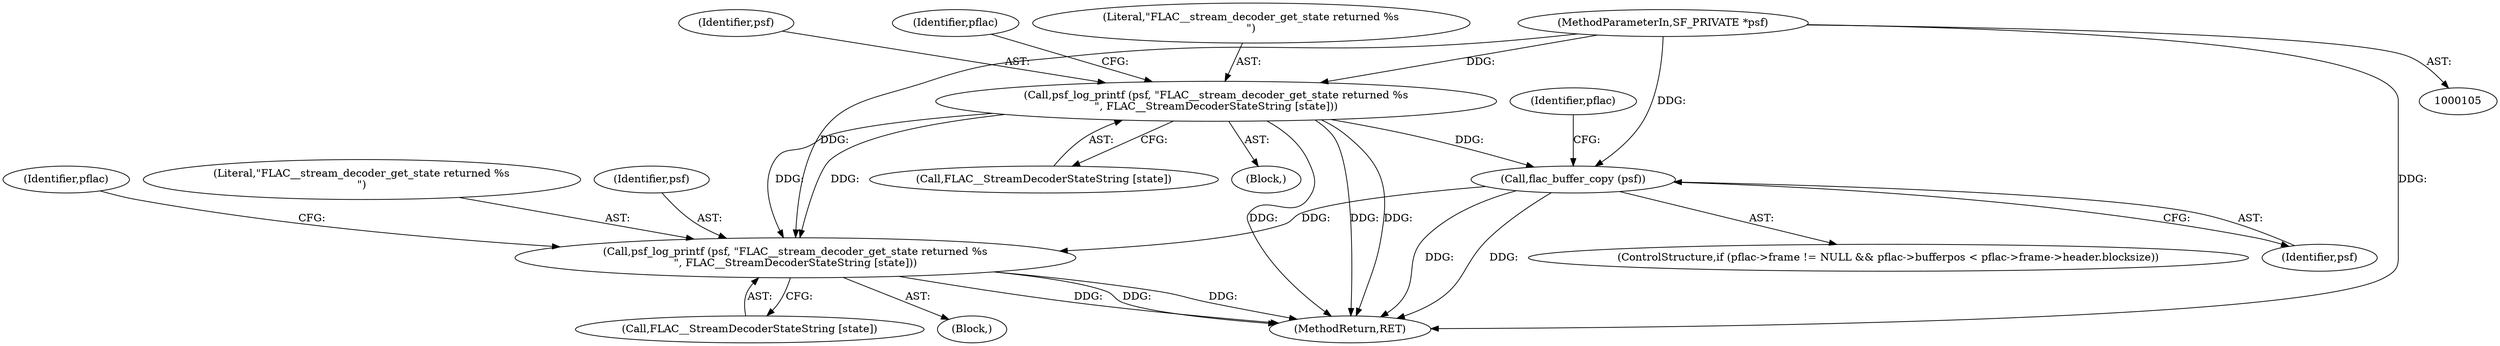 digraph "0_libsndfile_60b234301adf258786d8b90be5c1d437fc8799e0_0@array" {
"1000203" [label="(Call,psf_log_printf (psf, \"FLAC__stream_decoder_get_state returned %s\n\", FLAC__StreamDecoderStateString [state]))"];
"1000144" [label="(Call,psf_log_printf (psf, \"FLAC__stream_decoder_get_state returned %s\n\", FLAC__StreamDecoderStateString [state]))"];
"1000106" [label="(MethodParameterIn,SF_PRIVATE *psf)"];
"1000173" [label="(Call,flac_buffer_copy (psf))"];
"1000152" [label="(Identifier,pflac)"];
"1000211" [label="(Identifier,pflac)"];
"1000146" [label="(Literal,\"FLAC__stream_decoder_get_state returned %s\n\")"];
"1000203" [label="(Call,psf_log_printf (psf, \"FLAC__stream_decoder_get_state returned %s\n\", FLAC__StreamDecoderStateString [state]))"];
"1000145" [label="(Identifier,psf)"];
"1000173" [label="(Call,flac_buffer_copy (psf))"];
"1000155" [label="(ControlStructure,if (pflac->frame != NULL && pflac->bufferpos < pflac->frame->header.blocksize))"];
"1000206" [label="(Call,FLAC__StreamDecoderStateString [state])"];
"1000205" [label="(Literal,\"FLAC__stream_decoder_get_state returned %s\n\")"];
"1000174" [label="(Identifier,psf)"];
"1000204" [label="(Identifier,psf)"];
"1000178" [label="(Identifier,pflac)"];
"1000202" [label="(Block,)"];
"1000144" [label="(Call,psf_log_printf (psf, \"FLAC__stream_decoder_get_state returned %s\n\", FLAC__StreamDecoderStateString [state]))"];
"1000143" [label="(Block,)"];
"1000147" [label="(Call,FLAC__StreamDecoderStateString [state])"];
"1000224" [label="(MethodReturn,RET)"];
"1000106" [label="(MethodParameterIn,SF_PRIVATE *psf)"];
"1000203" -> "1000202"  [label="AST: "];
"1000203" -> "1000206"  [label="CFG: "];
"1000204" -> "1000203"  [label="AST: "];
"1000205" -> "1000203"  [label="AST: "];
"1000206" -> "1000203"  [label="AST: "];
"1000211" -> "1000203"  [label="CFG: "];
"1000203" -> "1000224"  [label="DDG: "];
"1000203" -> "1000224"  [label="DDG: "];
"1000203" -> "1000224"  [label="DDG: "];
"1000144" -> "1000203"  [label="DDG: "];
"1000144" -> "1000203"  [label="DDG: "];
"1000173" -> "1000203"  [label="DDG: "];
"1000106" -> "1000203"  [label="DDG: "];
"1000144" -> "1000143"  [label="AST: "];
"1000144" -> "1000147"  [label="CFG: "];
"1000145" -> "1000144"  [label="AST: "];
"1000146" -> "1000144"  [label="AST: "];
"1000147" -> "1000144"  [label="AST: "];
"1000152" -> "1000144"  [label="CFG: "];
"1000144" -> "1000224"  [label="DDG: "];
"1000144" -> "1000224"  [label="DDG: "];
"1000144" -> "1000224"  [label="DDG: "];
"1000106" -> "1000144"  [label="DDG: "];
"1000144" -> "1000173"  [label="DDG: "];
"1000106" -> "1000105"  [label="AST: "];
"1000106" -> "1000224"  [label="DDG: "];
"1000106" -> "1000173"  [label="DDG: "];
"1000173" -> "1000155"  [label="AST: "];
"1000173" -> "1000174"  [label="CFG: "];
"1000174" -> "1000173"  [label="AST: "];
"1000178" -> "1000173"  [label="CFG: "];
"1000173" -> "1000224"  [label="DDG: "];
"1000173" -> "1000224"  [label="DDG: "];
}
